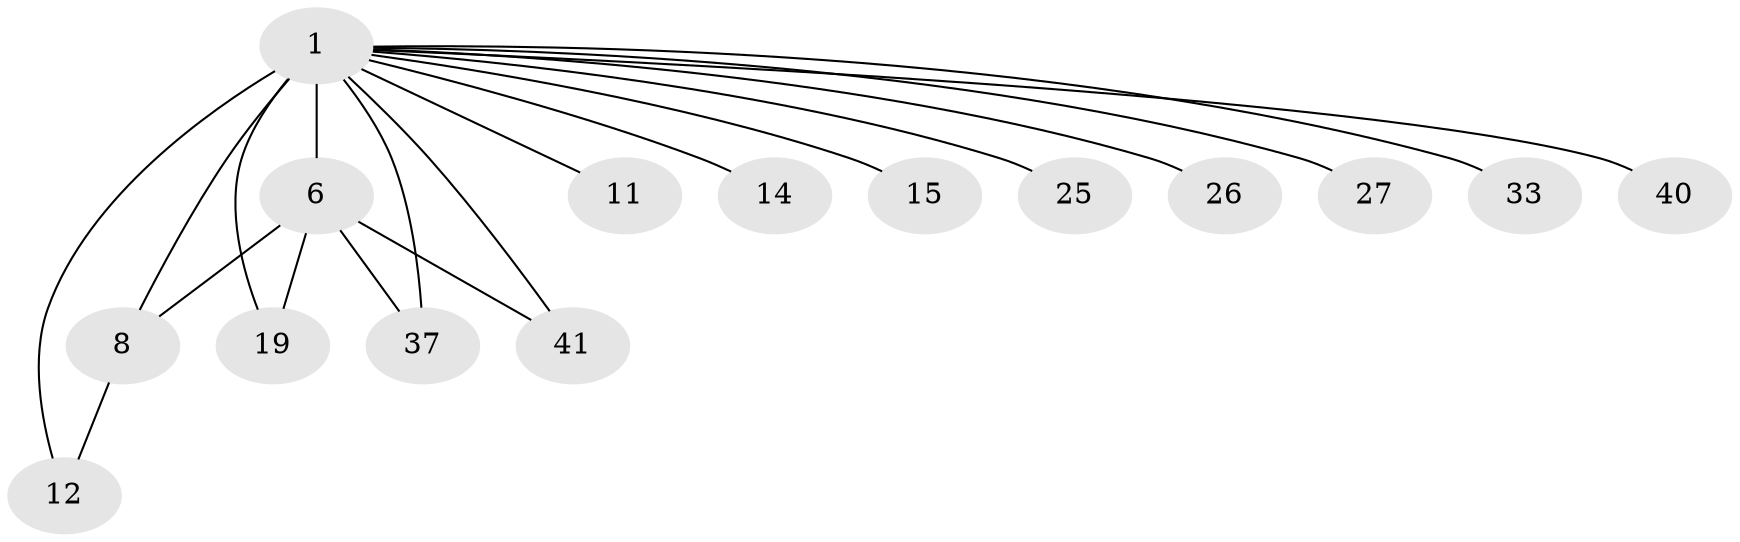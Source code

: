 // original degree distribution, {14: 0.019230769230769232, 12: 0.019230769230769232, 26: 0.019230769230769232, 20: 0.019230769230769232, 18: 0.019230769230769232, 17: 0.019230769230769232, 11: 0.038461538461538464, 13: 0.019230769230769232, 15: 0.019230769230769232, 2: 0.5576923076923077, 4: 0.038461538461538464, 3: 0.19230769230769232, 5: 0.019230769230769232}
// Generated by graph-tools (version 1.1) at 2025/17/03/04/25 18:17:53]
// undirected, 15 vertices, 19 edges
graph export_dot {
graph [start="1"]
  node [color=gray90,style=filled];
  1 [super="+2+16+5+13+9"];
  6 [super="+31+10+32+23"];
  8;
  11;
  12;
  14;
  15;
  19;
  25;
  26;
  27;
  33 [super="+36"];
  37;
  40;
  41;
  1 -- 6 [weight=24];
  1 -- 8 [weight=8];
  1 -- 11 [weight=2];
  1 -- 14 [weight=4];
  1 -- 15;
  1 -- 19 [weight=2];
  1 -- 25 [weight=3];
  1 -- 27 [weight=2];
  1 -- 33 [weight=3];
  1 -- 37;
  1 -- 40;
  1 -- 41;
  1 -- 26 [weight=2];
  1 -- 12;
  6 -- 8 [weight=2];
  6 -- 37;
  6 -- 41;
  6 -- 19;
  8 -- 12;
}
